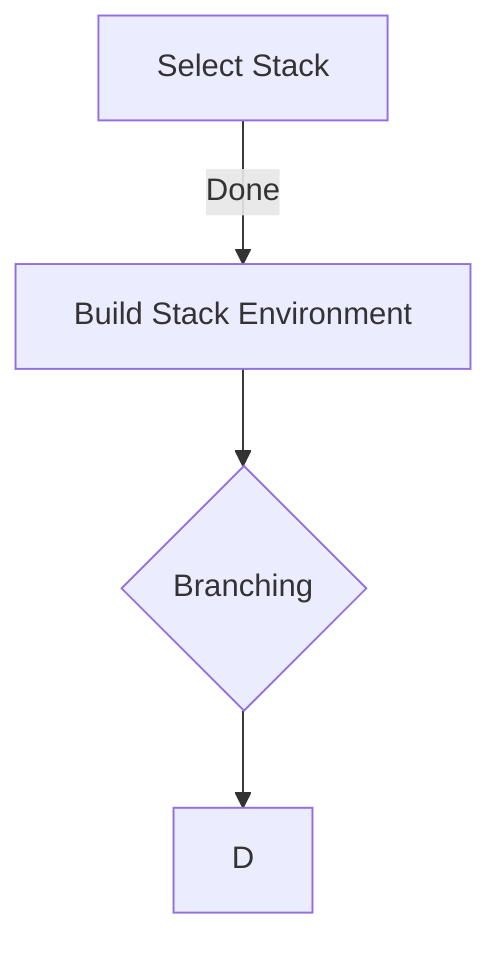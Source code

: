 graph TD
    A[Select Stack] --> |Done| B[Build Stack Environment]
    B --> C{Branching}
    C --> D
